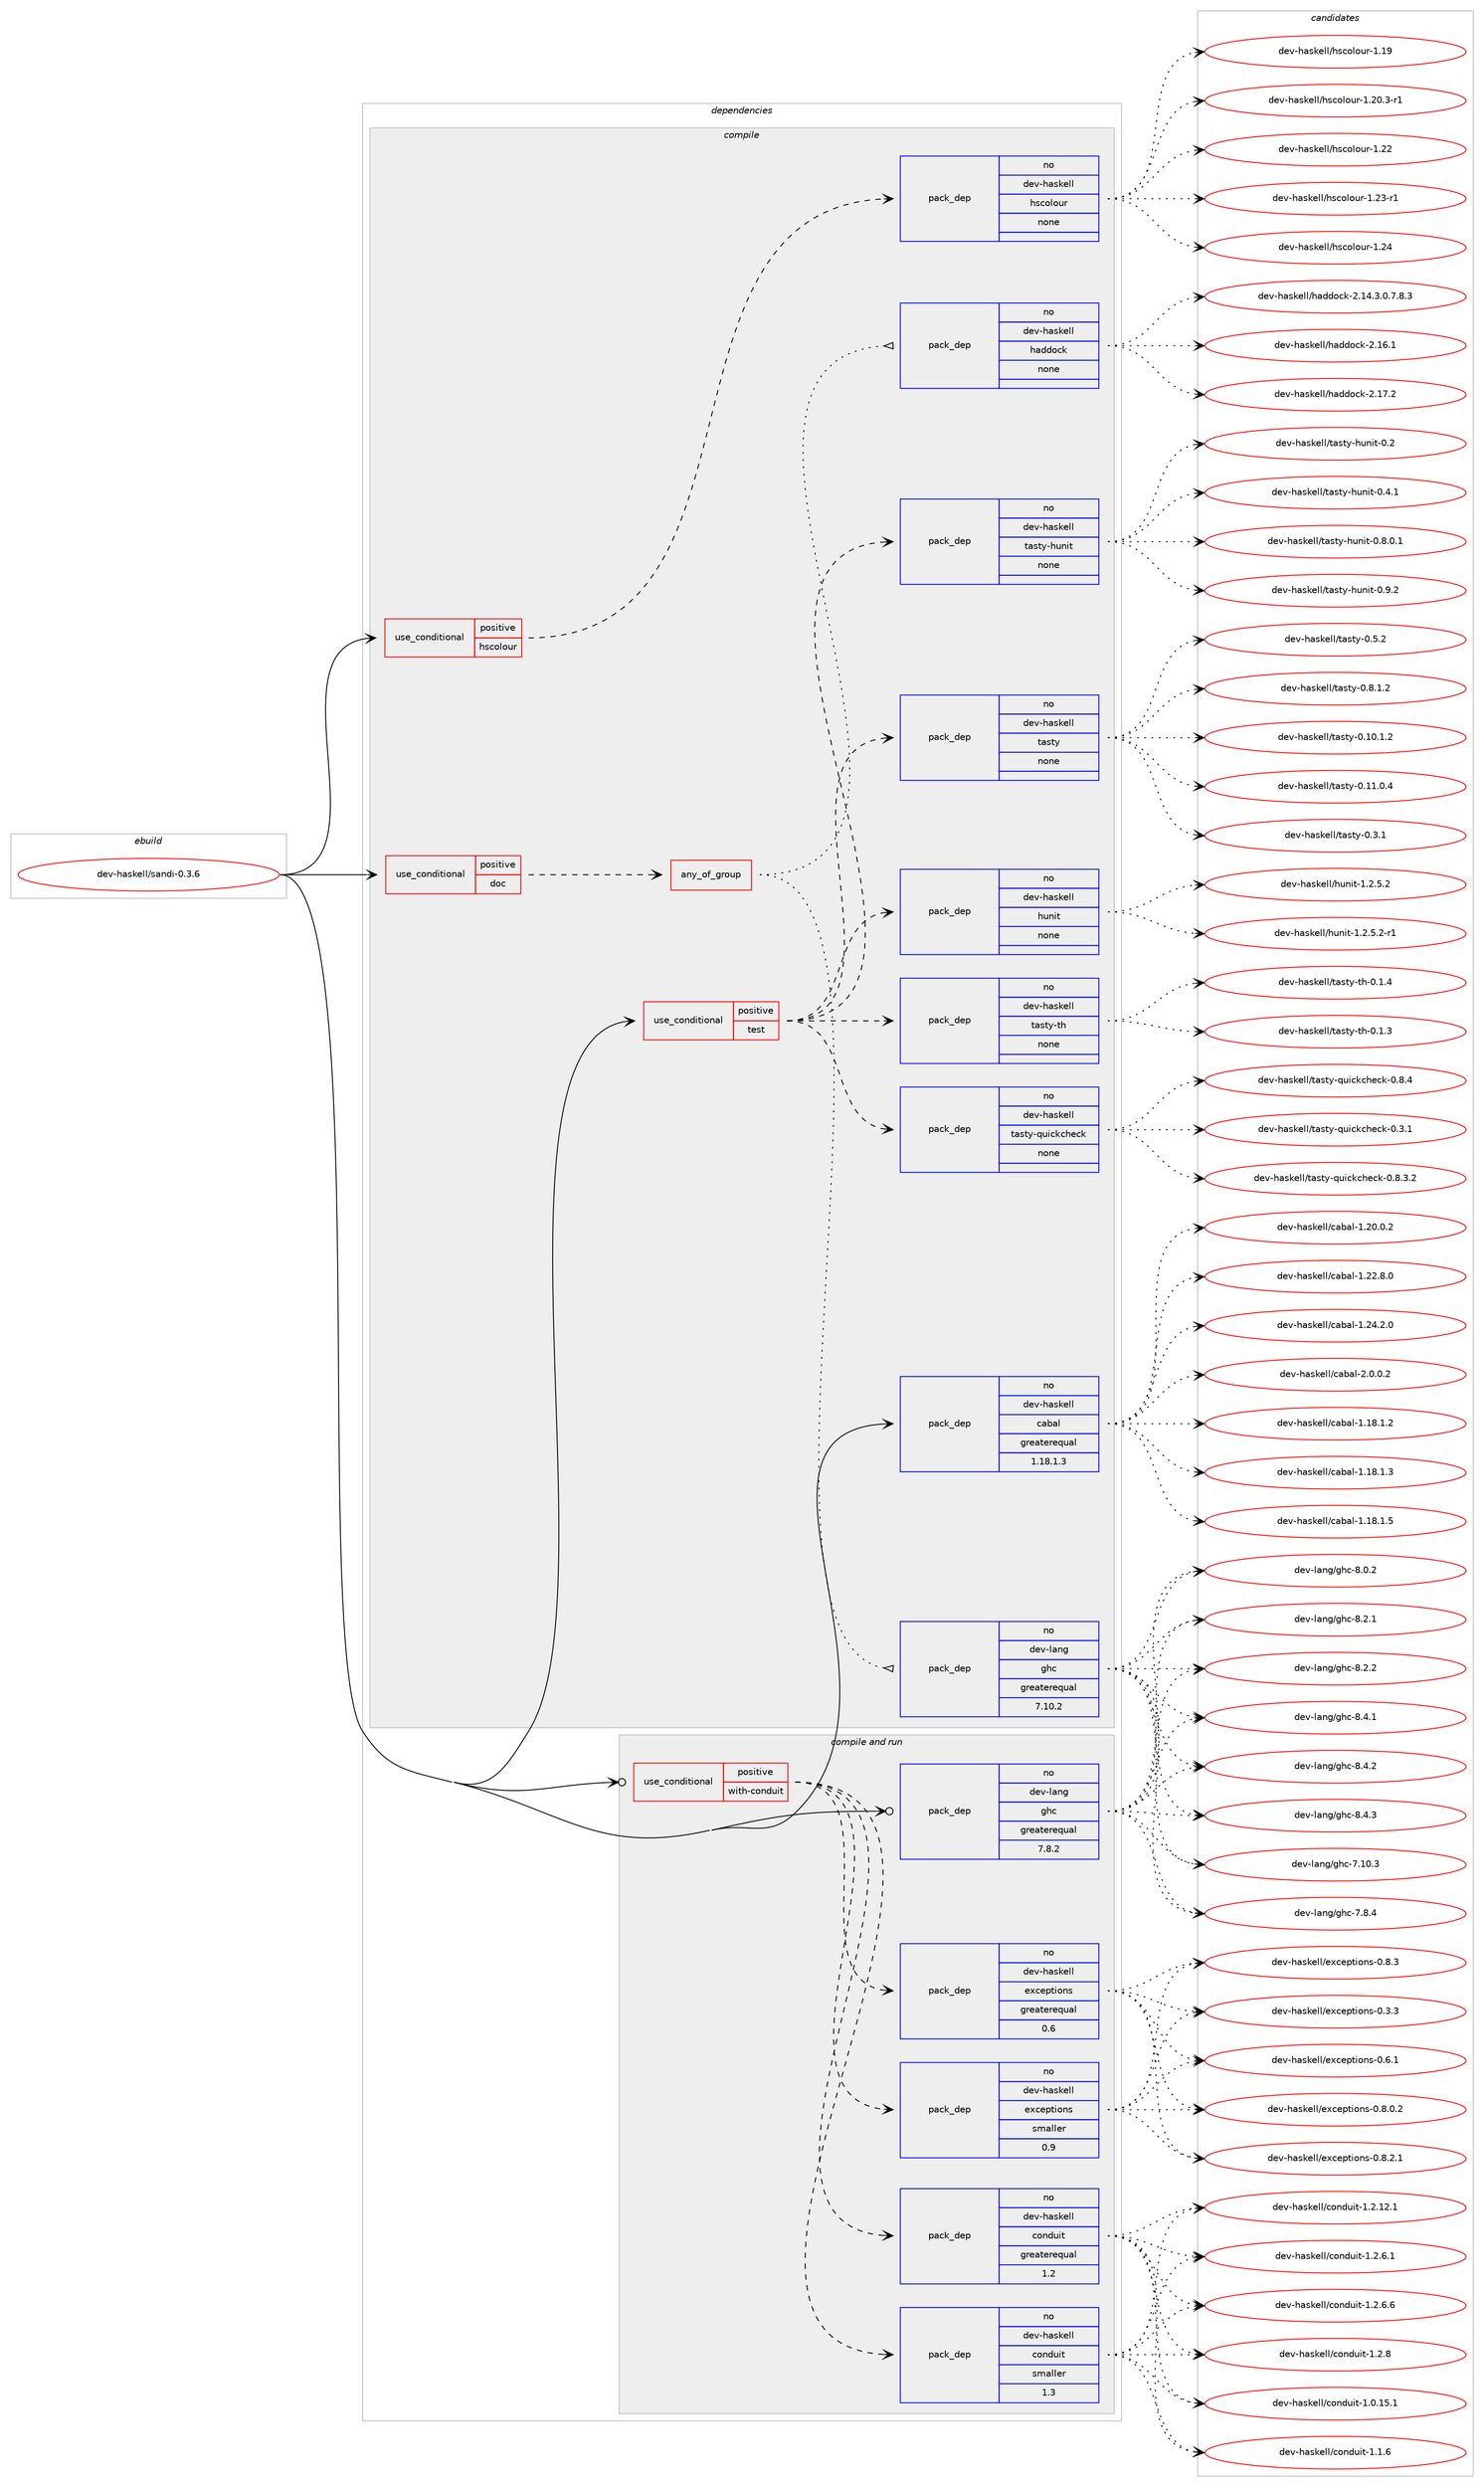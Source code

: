 digraph prolog {

# *************
# Graph options
# *************

newrank=true;
concentrate=true;
compound=true;
graph [rankdir=LR,fontname=Helvetica,fontsize=10,ranksep=1.5];#, ranksep=2.5, nodesep=0.2];
edge  [arrowhead=vee];
node  [fontname=Helvetica,fontsize=10];

# **********
# The ebuild
# **********

subgraph cluster_leftcol {
color=gray;
rank=same;
label=<<i>ebuild</i>>;
id [label="dev-haskell/sandi-0.3.6", color=red, width=4, href="../dev-haskell/sandi-0.3.6.svg"];
}

# ****************
# The dependencies
# ****************

subgraph cluster_midcol {
color=gray;
label=<<i>dependencies</i>>;
subgraph cluster_compile {
fillcolor="#eeeeee";
style=filled;
label=<<i>compile</i>>;
subgraph cond361266 {
dependency1342898 [label=<<TABLE BORDER="0" CELLBORDER="1" CELLSPACING="0" CELLPADDING="4"><TR><TD ROWSPAN="3" CELLPADDING="10">use_conditional</TD></TR><TR><TD>positive</TD></TR><TR><TD>doc</TD></TR></TABLE>>, shape=none, color=red];
subgraph any21481 {
dependency1342899 [label=<<TABLE BORDER="0" CELLBORDER="1" CELLSPACING="0" CELLPADDING="4"><TR><TD CELLPADDING="10">any_of_group</TD></TR></TABLE>>, shape=none, color=red];subgraph pack959599 {
dependency1342900 [label=<<TABLE BORDER="0" CELLBORDER="1" CELLSPACING="0" CELLPADDING="4" WIDTH="220"><TR><TD ROWSPAN="6" CELLPADDING="30">pack_dep</TD></TR><TR><TD WIDTH="110">no</TD></TR><TR><TD>dev-haskell</TD></TR><TR><TD>haddock</TD></TR><TR><TD>none</TD></TR><TR><TD></TD></TR></TABLE>>, shape=none, color=blue];
}
dependency1342899:e -> dependency1342900:w [weight=20,style="dotted",arrowhead="oinv"];
subgraph pack959600 {
dependency1342901 [label=<<TABLE BORDER="0" CELLBORDER="1" CELLSPACING="0" CELLPADDING="4" WIDTH="220"><TR><TD ROWSPAN="6" CELLPADDING="30">pack_dep</TD></TR><TR><TD WIDTH="110">no</TD></TR><TR><TD>dev-lang</TD></TR><TR><TD>ghc</TD></TR><TR><TD>greaterequal</TD></TR><TR><TD>7.10.2</TD></TR></TABLE>>, shape=none, color=blue];
}
dependency1342899:e -> dependency1342901:w [weight=20,style="dotted",arrowhead="oinv"];
}
dependency1342898:e -> dependency1342899:w [weight=20,style="dashed",arrowhead="vee"];
}
id:e -> dependency1342898:w [weight=20,style="solid",arrowhead="vee"];
subgraph cond361267 {
dependency1342902 [label=<<TABLE BORDER="0" CELLBORDER="1" CELLSPACING="0" CELLPADDING="4"><TR><TD ROWSPAN="3" CELLPADDING="10">use_conditional</TD></TR><TR><TD>positive</TD></TR><TR><TD>hscolour</TD></TR></TABLE>>, shape=none, color=red];
subgraph pack959601 {
dependency1342903 [label=<<TABLE BORDER="0" CELLBORDER="1" CELLSPACING="0" CELLPADDING="4" WIDTH="220"><TR><TD ROWSPAN="6" CELLPADDING="30">pack_dep</TD></TR><TR><TD WIDTH="110">no</TD></TR><TR><TD>dev-haskell</TD></TR><TR><TD>hscolour</TD></TR><TR><TD>none</TD></TR><TR><TD></TD></TR></TABLE>>, shape=none, color=blue];
}
dependency1342902:e -> dependency1342903:w [weight=20,style="dashed",arrowhead="vee"];
}
id:e -> dependency1342902:w [weight=20,style="solid",arrowhead="vee"];
subgraph cond361268 {
dependency1342904 [label=<<TABLE BORDER="0" CELLBORDER="1" CELLSPACING="0" CELLPADDING="4"><TR><TD ROWSPAN="3" CELLPADDING="10">use_conditional</TD></TR><TR><TD>positive</TD></TR><TR><TD>test</TD></TR></TABLE>>, shape=none, color=red];
subgraph pack959602 {
dependency1342905 [label=<<TABLE BORDER="0" CELLBORDER="1" CELLSPACING="0" CELLPADDING="4" WIDTH="220"><TR><TD ROWSPAN="6" CELLPADDING="30">pack_dep</TD></TR><TR><TD WIDTH="110">no</TD></TR><TR><TD>dev-haskell</TD></TR><TR><TD>hunit</TD></TR><TR><TD>none</TD></TR><TR><TD></TD></TR></TABLE>>, shape=none, color=blue];
}
dependency1342904:e -> dependency1342905:w [weight=20,style="dashed",arrowhead="vee"];
subgraph pack959603 {
dependency1342906 [label=<<TABLE BORDER="0" CELLBORDER="1" CELLSPACING="0" CELLPADDING="4" WIDTH="220"><TR><TD ROWSPAN="6" CELLPADDING="30">pack_dep</TD></TR><TR><TD WIDTH="110">no</TD></TR><TR><TD>dev-haskell</TD></TR><TR><TD>tasty</TD></TR><TR><TD>none</TD></TR><TR><TD></TD></TR></TABLE>>, shape=none, color=blue];
}
dependency1342904:e -> dependency1342906:w [weight=20,style="dashed",arrowhead="vee"];
subgraph pack959604 {
dependency1342907 [label=<<TABLE BORDER="0" CELLBORDER="1" CELLSPACING="0" CELLPADDING="4" WIDTH="220"><TR><TD ROWSPAN="6" CELLPADDING="30">pack_dep</TD></TR><TR><TD WIDTH="110">no</TD></TR><TR><TD>dev-haskell</TD></TR><TR><TD>tasty-hunit</TD></TR><TR><TD>none</TD></TR><TR><TD></TD></TR></TABLE>>, shape=none, color=blue];
}
dependency1342904:e -> dependency1342907:w [weight=20,style="dashed",arrowhead="vee"];
subgraph pack959605 {
dependency1342908 [label=<<TABLE BORDER="0" CELLBORDER="1" CELLSPACING="0" CELLPADDING="4" WIDTH="220"><TR><TD ROWSPAN="6" CELLPADDING="30">pack_dep</TD></TR><TR><TD WIDTH="110">no</TD></TR><TR><TD>dev-haskell</TD></TR><TR><TD>tasty-quickcheck</TD></TR><TR><TD>none</TD></TR><TR><TD></TD></TR></TABLE>>, shape=none, color=blue];
}
dependency1342904:e -> dependency1342908:w [weight=20,style="dashed",arrowhead="vee"];
subgraph pack959606 {
dependency1342909 [label=<<TABLE BORDER="0" CELLBORDER="1" CELLSPACING="0" CELLPADDING="4" WIDTH="220"><TR><TD ROWSPAN="6" CELLPADDING="30">pack_dep</TD></TR><TR><TD WIDTH="110">no</TD></TR><TR><TD>dev-haskell</TD></TR><TR><TD>tasty-th</TD></TR><TR><TD>none</TD></TR><TR><TD></TD></TR></TABLE>>, shape=none, color=blue];
}
dependency1342904:e -> dependency1342909:w [weight=20,style="dashed",arrowhead="vee"];
}
id:e -> dependency1342904:w [weight=20,style="solid",arrowhead="vee"];
subgraph pack959607 {
dependency1342910 [label=<<TABLE BORDER="0" CELLBORDER="1" CELLSPACING="0" CELLPADDING="4" WIDTH="220"><TR><TD ROWSPAN="6" CELLPADDING="30">pack_dep</TD></TR><TR><TD WIDTH="110">no</TD></TR><TR><TD>dev-haskell</TD></TR><TR><TD>cabal</TD></TR><TR><TD>greaterequal</TD></TR><TR><TD>1.18.1.3</TD></TR></TABLE>>, shape=none, color=blue];
}
id:e -> dependency1342910:w [weight=20,style="solid",arrowhead="vee"];
}
subgraph cluster_compileandrun {
fillcolor="#eeeeee";
style=filled;
label=<<i>compile and run</i>>;
subgraph cond361269 {
dependency1342911 [label=<<TABLE BORDER="0" CELLBORDER="1" CELLSPACING="0" CELLPADDING="4"><TR><TD ROWSPAN="3" CELLPADDING="10">use_conditional</TD></TR><TR><TD>positive</TD></TR><TR><TD>with-conduit</TD></TR></TABLE>>, shape=none, color=red];
subgraph pack959608 {
dependency1342912 [label=<<TABLE BORDER="0" CELLBORDER="1" CELLSPACING="0" CELLPADDING="4" WIDTH="220"><TR><TD ROWSPAN="6" CELLPADDING="30">pack_dep</TD></TR><TR><TD WIDTH="110">no</TD></TR><TR><TD>dev-haskell</TD></TR><TR><TD>conduit</TD></TR><TR><TD>greaterequal</TD></TR><TR><TD>1.2</TD></TR></TABLE>>, shape=none, color=blue];
}
dependency1342911:e -> dependency1342912:w [weight=20,style="dashed",arrowhead="vee"];
subgraph pack959609 {
dependency1342913 [label=<<TABLE BORDER="0" CELLBORDER="1" CELLSPACING="0" CELLPADDING="4" WIDTH="220"><TR><TD ROWSPAN="6" CELLPADDING="30">pack_dep</TD></TR><TR><TD WIDTH="110">no</TD></TR><TR><TD>dev-haskell</TD></TR><TR><TD>conduit</TD></TR><TR><TD>smaller</TD></TR><TR><TD>1.3</TD></TR></TABLE>>, shape=none, color=blue];
}
dependency1342911:e -> dependency1342913:w [weight=20,style="dashed",arrowhead="vee"];
subgraph pack959610 {
dependency1342914 [label=<<TABLE BORDER="0" CELLBORDER="1" CELLSPACING="0" CELLPADDING="4" WIDTH="220"><TR><TD ROWSPAN="6" CELLPADDING="30">pack_dep</TD></TR><TR><TD WIDTH="110">no</TD></TR><TR><TD>dev-haskell</TD></TR><TR><TD>exceptions</TD></TR><TR><TD>greaterequal</TD></TR><TR><TD>0.6</TD></TR></TABLE>>, shape=none, color=blue];
}
dependency1342911:e -> dependency1342914:w [weight=20,style="dashed",arrowhead="vee"];
subgraph pack959611 {
dependency1342915 [label=<<TABLE BORDER="0" CELLBORDER="1" CELLSPACING="0" CELLPADDING="4" WIDTH="220"><TR><TD ROWSPAN="6" CELLPADDING="30">pack_dep</TD></TR><TR><TD WIDTH="110">no</TD></TR><TR><TD>dev-haskell</TD></TR><TR><TD>exceptions</TD></TR><TR><TD>smaller</TD></TR><TR><TD>0.9</TD></TR></TABLE>>, shape=none, color=blue];
}
dependency1342911:e -> dependency1342915:w [weight=20,style="dashed",arrowhead="vee"];
}
id:e -> dependency1342911:w [weight=20,style="solid",arrowhead="odotvee"];
subgraph pack959612 {
dependency1342916 [label=<<TABLE BORDER="0" CELLBORDER="1" CELLSPACING="0" CELLPADDING="4" WIDTH="220"><TR><TD ROWSPAN="6" CELLPADDING="30">pack_dep</TD></TR><TR><TD WIDTH="110">no</TD></TR><TR><TD>dev-lang</TD></TR><TR><TD>ghc</TD></TR><TR><TD>greaterequal</TD></TR><TR><TD>7.8.2</TD></TR></TABLE>>, shape=none, color=blue];
}
id:e -> dependency1342916:w [weight=20,style="solid",arrowhead="odotvee"];
}
subgraph cluster_run {
fillcolor="#eeeeee";
style=filled;
label=<<i>run</i>>;
}
}

# **************
# The candidates
# **************

subgraph cluster_choices {
rank=same;
color=gray;
label=<<i>candidates</i>>;

subgraph choice959599 {
color=black;
nodesep=1;
choice1001011184510497115107101108108471049710010011199107455046495246514648465546564651 [label="dev-haskell/haddock-2.14.3.0.7.8.3", color=red, width=4,href="../dev-haskell/haddock-2.14.3.0.7.8.3.svg"];
choice100101118451049711510710110810847104971001001119910745504649544649 [label="dev-haskell/haddock-2.16.1", color=red, width=4,href="../dev-haskell/haddock-2.16.1.svg"];
choice100101118451049711510710110810847104971001001119910745504649554650 [label="dev-haskell/haddock-2.17.2", color=red, width=4,href="../dev-haskell/haddock-2.17.2.svg"];
dependency1342900:e -> choice1001011184510497115107101108108471049710010011199107455046495246514648465546564651:w [style=dotted,weight="100"];
dependency1342900:e -> choice100101118451049711510710110810847104971001001119910745504649544649:w [style=dotted,weight="100"];
dependency1342900:e -> choice100101118451049711510710110810847104971001001119910745504649554650:w [style=dotted,weight="100"];
}
subgraph choice959600 {
color=black;
nodesep=1;
choice1001011184510897110103471031049945554649484651 [label="dev-lang/ghc-7.10.3", color=red, width=4,href="../dev-lang/ghc-7.10.3.svg"];
choice10010111845108971101034710310499455546564652 [label="dev-lang/ghc-7.8.4", color=red, width=4,href="../dev-lang/ghc-7.8.4.svg"];
choice10010111845108971101034710310499455646484650 [label="dev-lang/ghc-8.0.2", color=red, width=4,href="../dev-lang/ghc-8.0.2.svg"];
choice10010111845108971101034710310499455646504649 [label="dev-lang/ghc-8.2.1", color=red, width=4,href="../dev-lang/ghc-8.2.1.svg"];
choice10010111845108971101034710310499455646504650 [label="dev-lang/ghc-8.2.2", color=red, width=4,href="../dev-lang/ghc-8.2.2.svg"];
choice10010111845108971101034710310499455646524649 [label="dev-lang/ghc-8.4.1", color=red, width=4,href="../dev-lang/ghc-8.4.1.svg"];
choice10010111845108971101034710310499455646524650 [label="dev-lang/ghc-8.4.2", color=red, width=4,href="../dev-lang/ghc-8.4.2.svg"];
choice10010111845108971101034710310499455646524651 [label="dev-lang/ghc-8.4.3", color=red, width=4,href="../dev-lang/ghc-8.4.3.svg"];
dependency1342901:e -> choice1001011184510897110103471031049945554649484651:w [style=dotted,weight="100"];
dependency1342901:e -> choice10010111845108971101034710310499455546564652:w [style=dotted,weight="100"];
dependency1342901:e -> choice10010111845108971101034710310499455646484650:w [style=dotted,weight="100"];
dependency1342901:e -> choice10010111845108971101034710310499455646504649:w [style=dotted,weight="100"];
dependency1342901:e -> choice10010111845108971101034710310499455646504650:w [style=dotted,weight="100"];
dependency1342901:e -> choice10010111845108971101034710310499455646524649:w [style=dotted,weight="100"];
dependency1342901:e -> choice10010111845108971101034710310499455646524650:w [style=dotted,weight="100"];
dependency1342901:e -> choice10010111845108971101034710310499455646524651:w [style=dotted,weight="100"];
}
subgraph choice959601 {
color=black;
nodesep=1;
choice100101118451049711510710110810847104115991111081111171144549464957 [label="dev-haskell/hscolour-1.19", color=red, width=4,href="../dev-haskell/hscolour-1.19.svg"];
choice10010111845104971151071011081084710411599111108111117114454946504846514511449 [label="dev-haskell/hscolour-1.20.3-r1", color=red, width=4,href="../dev-haskell/hscolour-1.20.3-r1.svg"];
choice100101118451049711510710110810847104115991111081111171144549465050 [label="dev-haskell/hscolour-1.22", color=red, width=4,href="../dev-haskell/hscolour-1.22.svg"];
choice1001011184510497115107101108108471041159911110811111711445494650514511449 [label="dev-haskell/hscolour-1.23-r1", color=red, width=4,href="../dev-haskell/hscolour-1.23-r1.svg"];
choice100101118451049711510710110810847104115991111081111171144549465052 [label="dev-haskell/hscolour-1.24", color=red, width=4,href="../dev-haskell/hscolour-1.24.svg"];
dependency1342903:e -> choice100101118451049711510710110810847104115991111081111171144549464957:w [style=dotted,weight="100"];
dependency1342903:e -> choice10010111845104971151071011081084710411599111108111117114454946504846514511449:w [style=dotted,weight="100"];
dependency1342903:e -> choice100101118451049711510710110810847104115991111081111171144549465050:w [style=dotted,weight="100"];
dependency1342903:e -> choice1001011184510497115107101108108471041159911110811111711445494650514511449:w [style=dotted,weight="100"];
dependency1342903:e -> choice100101118451049711510710110810847104115991111081111171144549465052:w [style=dotted,weight="100"];
}
subgraph choice959602 {
color=black;
nodesep=1;
choice1001011184510497115107101108108471041171101051164549465046534650 [label="dev-haskell/hunit-1.2.5.2", color=red, width=4,href="../dev-haskell/hunit-1.2.5.2.svg"];
choice10010111845104971151071011081084710411711010511645494650465346504511449 [label="dev-haskell/hunit-1.2.5.2-r1", color=red, width=4,href="../dev-haskell/hunit-1.2.5.2-r1.svg"];
dependency1342905:e -> choice1001011184510497115107101108108471041171101051164549465046534650:w [style=dotted,weight="100"];
dependency1342905:e -> choice10010111845104971151071011081084710411711010511645494650465346504511449:w [style=dotted,weight="100"];
}
subgraph choice959603 {
color=black;
nodesep=1;
choice10010111845104971151071011081084711697115116121454846494846494650 [label="dev-haskell/tasty-0.10.1.2", color=red, width=4,href="../dev-haskell/tasty-0.10.1.2.svg"];
choice10010111845104971151071011081084711697115116121454846494946484652 [label="dev-haskell/tasty-0.11.0.4", color=red, width=4,href="../dev-haskell/tasty-0.11.0.4.svg"];
choice10010111845104971151071011081084711697115116121454846514649 [label="dev-haskell/tasty-0.3.1", color=red, width=4,href="../dev-haskell/tasty-0.3.1.svg"];
choice10010111845104971151071011081084711697115116121454846534650 [label="dev-haskell/tasty-0.5.2", color=red, width=4,href="../dev-haskell/tasty-0.5.2.svg"];
choice100101118451049711510710110810847116971151161214548465646494650 [label="dev-haskell/tasty-0.8.1.2", color=red, width=4,href="../dev-haskell/tasty-0.8.1.2.svg"];
dependency1342906:e -> choice10010111845104971151071011081084711697115116121454846494846494650:w [style=dotted,weight="100"];
dependency1342906:e -> choice10010111845104971151071011081084711697115116121454846494946484652:w [style=dotted,weight="100"];
dependency1342906:e -> choice10010111845104971151071011081084711697115116121454846514649:w [style=dotted,weight="100"];
dependency1342906:e -> choice10010111845104971151071011081084711697115116121454846534650:w [style=dotted,weight="100"];
dependency1342906:e -> choice100101118451049711510710110810847116971151161214548465646494650:w [style=dotted,weight="100"];
}
subgraph choice959604 {
color=black;
nodesep=1;
choice100101118451049711510710110810847116971151161214510411711010511645484650 [label="dev-haskell/tasty-hunit-0.2", color=red, width=4,href="../dev-haskell/tasty-hunit-0.2.svg"];
choice1001011184510497115107101108108471169711511612145104117110105116454846524649 [label="dev-haskell/tasty-hunit-0.4.1", color=red, width=4,href="../dev-haskell/tasty-hunit-0.4.1.svg"];
choice10010111845104971151071011081084711697115116121451041171101051164548465646484649 [label="dev-haskell/tasty-hunit-0.8.0.1", color=red, width=4,href="../dev-haskell/tasty-hunit-0.8.0.1.svg"];
choice1001011184510497115107101108108471169711511612145104117110105116454846574650 [label="dev-haskell/tasty-hunit-0.9.2", color=red, width=4,href="../dev-haskell/tasty-hunit-0.9.2.svg"];
dependency1342907:e -> choice100101118451049711510710110810847116971151161214510411711010511645484650:w [style=dotted,weight="100"];
dependency1342907:e -> choice1001011184510497115107101108108471169711511612145104117110105116454846524649:w [style=dotted,weight="100"];
dependency1342907:e -> choice10010111845104971151071011081084711697115116121451041171101051164548465646484649:w [style=dotted,weight="100"];
dependency1342907:e -> choice1001011184510497115107101108108471169711511612145104117110105116454846574650:w [style=dotted,weight="100"];
}
subgraph choice959605 {
color=black;
nodesep=1;
choice1001011184510497115107101108108471169711511612145113117105991079910410199107454846514649 [label="dev-haskell/tasty-quickcheck-0.3.1", color=red, width=4,href="../dev-haskell/tasty-quickcheck-0.3.1.svg"];
choice10010111845104971151071011081084711697115116121451131171059910799104101991074548465646514650 [label="dev-haskell/tasty-quickcheck-0.8.3.2", color=red, width=4,href="../dev-haskell/tasty-quickcheck-0.8.3.2.svg"];
choice1001011184510497115107101108108471169711511612145113117105991079910410199107454846564652 [label="dev-haskell/tasty-quickcheck-0.8.4", color=red, width=4,href="../dev-haskell/tasty-quickcheck-0.8.4.svg"];
dependency1342908:e -> choice1001011184510497115107101108108471169711511612145113117105991079910410199107454846514649:w [style=dotted,weight="100"];
dependency1342908:e -> choice10010111845104971151071011081084711697115116121451131171059910799104101991074548465646514650:w [style=dotted,weight="100"];
dependency1342908:e -> choice1001011184510497115107101108108471169711511612145113117105991079910410199107454846564652:w [style=dotted,weight="100"];
}
subgraph choice959606 {
color=black;
nodesep=1;
choice1001011184510497115107101108108471169711511612145116104454846494651 [label="dev-haskell/tasty-th-0.1.3", color=red, width=4,href="../dev-haskell/tasty-th-0.1.3.svg"];
choice1001011184510497115107101108108471169711511612145116104454846494652 [label="dev-haskell/tasty-th-0.1.4", color=red, width=4,href="../dev-haskell/tasty-th-0.1.4.svg"];
dependency1342909:e -> choice1001011184510497115107101108108471169711511612145116104454846494651:w [style=dotted,weight="100"];
dependency1342909:e -> choice1001011184510497115107101108108471169711511612145116104454846494652:w [style=dotted,weight="100"];
}
subgraph choice959607 {
color=black;
nodesep=1;
choice10010111845104971151071011081084799979897108454946495646494650 [label="dev-haskell/cabal-1.18.1.2", color=red, width=4,href="../dev-haskell/cabal-1.18.1.2.svg"];
choice10010111845104971151071011081084799979897108454946495646494651 [label="dev-haskell/cabal-1.18.1.3", color=red, width=4,href="../dev-haskell/cabal-1.18.1.3.svg"];
choice10010111845104971151071011081084799979897108454946495646494653 [label="dev-haskell/cabal-1.18.1.5", color=red, width=4,href="../dev-haskell/cabal-1.18.1.5.svg"];
choice10010111845104971151071011081084799979897108454946504846484650 [label="dev-haskell/cabal-1.20.0.2", color=red, width=4,href="../dev-haskell/cabal-1.20.0.2.svg"];
choice10010111845104971151071011081084799979897108454946505046564648 [label="dev-haskell/cabal-1.22.8.0", color=red, width=4,href="../dev-haskell/cabal-1.22.8.0.svg"];
choice10010111845104971151071011081084799979897108454946505246504648 [label="dev-haskell/cabal-1.24.2.0", color=red, width=4,href="../dev-haskell/cabal-1.24.2.0.svg"];
choice100101118451049711510710110810847999798971084550464846484650 [label="dev-haskell/cabal-2.0.0.2", color=red, width=4,href="../dev-haskell/cabal-2.0.0.2.svg"];
dependency1342910:e -> choice10010111845104971151071011081084799979897108454946495646494650:w [style=dotted,weight="100"];
dependency1342910:e -> choice10010111845104971151071011081084799979897108454946495646494651:w [style=dotted,weight="100"];
dependency1342910:e -> choice10010111845104971151071011081084799979897108454946495646494653:w [style=dotted,weight="100"];
dependency1342910:e -> choice10010111845104971151071011081084799979897108454946504846484650:w [style=dotted,weight="100"];
dependency1342910:e -> choice10010111845104971151071011081084799979897108454946505046564648:w [style=dotted,weight="100"];
dependency1342910:e -> choice10010111845104971151071011081084799979897108454946505246504648:w [style=dotted,weight="100"];
dependency1342910:e -> choice100101118451049711510710110810847999798971084550464846484650:w [style=dotted,weight="100"];
}
subgraph choice959608 {
color=black;
nodesep=1;
choice10010111845104971151071011081084799111110100117105116454946484649534649 [label="dev-haskell/conduit-1.0.15.1", color=red, width=4,href="../dev-haskell/conduit-1.0.15.1.svg"];
choice10010111845104971151071011081084799111110100117105116454946494654 [label="dev-haskell/conduit-1.1.6", color=red, width=4,href="../dev-haskell/conduit-1.1.6.svg"];
choice10010111845104971151071011081084799111110100117105116454946504649504649 [label="dev-haskell/conduit-1.2.12.1", color=red, width=4,href="../dev-haskell/conduit-1.2.12.1.svg"];
choice100101118451049711510710110810847991111101001171051164549465046544649 [label="dev-haskell/conduit-1.2.6.1", color=red, width=4,href="../dev-haskell/conduit-1.2.6.1.svg"];
choice100101118451049711510710110810847991111101001171051164549465046544654 [label="dev-haskell/conduit-1.2.6.6", color=red, width=4,href="../dev-haskell/conduit-1.2.6.6.svg"];
choice10010111845104971151071011081084799111110100117105116454946504656 [label="dev-haskell/conduit-1.2.8", color=red, width=4,href="../dev-haskell/conduit-1.2.8.svg"];
dependency1342912:e -> choice10010111845104971151071011081084799111110100117105116454946484649534649:w [style=dotted,weight="100"];
dependency1342912:e -> choice10010111845104971151071011081084799111110100117105116454946494654:w [style=dotted,weight="100"];
dependency1342912:e -> choice10010111845104971151071011081084799111110100117105116454946504649504649:w [style=dotted,weight="100"];
dependency1342912:e -> choice100101118451049711510710110810847991111101001171051164549465046544649:w [style=dotted,weight="100"];
dependency1342912:e -> choice100101118451049711510710110810847991111101001171051164549465046544654:w [style=dotted,weight="100"];
dependency1342912:e -> choice10010111845104971151071011081084799111110100117105116454946504656:w [style=dotted,weight="100"];
}
subgraph choice959609 {
color=black;
nodesep=1;
choice10010111845104971151071011081084799111110100117105116454946484649534649 [label="dev-haskell/conduit-1.0.15.1", color=red, width=4,href="../dev-haskell/conduit-1.0.15.1.svg"];
choice10010111845104971151071011081084799111110100117105116454946494654 [label="dev-haskell/conduit-1.1.6", color=red, width=4,href="../dev-haskell/conduit-1.1.6.svg"];
choice10010111845104971151071011081084799111110100117105116454946504649504649 [label="dev-haskell/conduit-1.2.12.1", color=red, width=4,href="../dev-haskell/conduit-1.2.12.1.svg"];
choice100101118451049711510710110810847991111101001171051164549465046544649 [label="dev-haskell/conduit-1.2.6.1", color=red, width=4,href="../dev-haskell/conduit-1.2.6.1.svg"];
choice100101118451049711510710110810847991111101001171051164549465046544654 [label="dev-haskell/conduit-1.2.6.6", color=red, width=4,href="../dev-haskell/conduit-1.2.6.6.svg"];
choice10010111845104971151071011081084799111110100117105116454946504656 [label="dev-haskell/conduit-1.2.8", color=red, width=4,href="../dev-haskell/conduit-1.2.8.svg"];
dependency1342913:e -> choice10010111845104971151071011081084799111110100117105116454946484649534649:w [style=dotted,weight="100"];
dependency1342913:e -> choice10010111845104971151071011081084799111110100117105116454946494654:w [style=dotted,weight="100"];
dependency1342913:e -> choice10010111845104971151071011081084799111110100117105116454946504649504649:w [style=dotted,weight="100"];
dependency1342913:e -> choice100101118451049711510710110810847991111101001171051164549465046544649:w [style=dotted,weight="100"];
dependency1342913:e -> choice100101118451049711510710110810847991111101001171051164549465046544654:w [style=dotted,weight="100"];
dependency1342913:e -> choice10010111845104971151071011081084799111110100117105116454946504656:w [style=dotted,weight="100"];
}
subgraph choice959610 {
color=black;
nodesep=1;
choice10010111845104971151071011081084710112099101112116105111110115454846514651 [label="dev-haskell/exceptions-0.3.3", color=red, width=4,href="../dev-haskell/exceptions-0.3.3.svg"];
choice10010111845104971151071011081084710112099101112116105111110115454846544649 [label="dev-haskell/exceptions-0.6.1", color=red, width=4,href="../dev-haskell/exceptions-0.6.1.svg"];
choice100101118451049711510710110810847101120991011121161051111101154548465646484650 [label="dev-haskell/exceptions-0.8.0.2", color=red, width=4,href="../dev-haskell/exceptions-0.8.0.2.svg"];
choice100101118451049711510710110810847101120991011121161051111101154548465646504649 [label="dev-haskell/exceptions-0.8.2.1", color=red, width=4,href="../dev-haskell/exceptions-0.8.2.1.svg"];
choice10010111845104971151071011081084710112099101112116105111110115454846564651 [label="dev-haskell/exceptions-0.8.3", color=red, width=4,href="../dev-haskell/exceptions-0.8.3.svg"];
dependency1342914:e -> choice10010111845104971151071011081084710112099101112116105111110115454846514651:w [style=dotted,weight="100"];
dependency1342914:e -> choice10010111845104971151071011081084710112099101112116105111110115454846544649:w [style=dotted,weight="100"];
dependency1342914:e -> choice100101118451049711510710110810847101120991011121161051111101154548465646484650:w [style=dotted,weight="100"];
dependency1342914:e -> choice100101118451049711510710110810847101120991011121161051111101154548465646504649:w [style=dotted,weight="100"];
dependency1342914:e -> choice10010111845104971151071011081084710112099101112116105111110115454846564651:w [style=dotted,weight="100"];
}
subgraph choice959611 {
color=black;
nodesep=1;
choice10010111845104971151071011081084710112099101112116105111110115454846514651 [label="dev-haskell/exceptions-0.3.3", color=red, width=4,href="../dev-haskell/exceptions-0.3.3.svg"];
choice10010111845104971151071011081084710112099101112116105111110115454846544649 [label="dev-haskell/exceptions-0.6.1", color=red, width=4,href="../dev-haskell/exceptions-0.6.1.svg"];
choice100101118451049711510710110810847101120991011121161051111101154548465646484650 [label="dev-haskell/exceptions-0.8.0.2", color=red, width=4,href="../dev-haskell/exceptions-0.8.0.2.svg"];
choice100101118451049711510710110810847101120991011121161051111101154548465646504649 [label="dev-haskell/exceptions-0.8.2.1", color=red, width=4,href="../dev-haskell/exceptions-0.8.2.1.svg"];
choice10010111845104971151071011081084710112099101112116105111110115454846564651 [label="dev-haskell/exceptions-0.8.3", color=red, width=4,href="../dev-haskell/exceptions-0.8.3.svg"];
dependency1342915:e -> choice10010111845104971151071011081084710112099101112116105111110115454846514651:w [style=dotted,weight="100"];
dependency1342915:e -> choice10010111845104971151071011081084710112099101112116105111110115454846544649:w [style=dotted,weight="100"];
dependency1342915:e -> choice100101118451049711510710110810847101120991011121161051111101154548465646484650:w [style=dotted,weight="100"];
dependency1342915:e -> choice100101118451049711510710110810847101120991011121161051111101154548465646504649:w [style=dotted,weight="100"];
dependency1342915:e -> choice10010111845104971151071011081084710112099101112116105111110115454846564651:w [style=dotted,weight="100"];
}
subgraph choice959612 {
color=black;
nodesep=1;
choice1001011184510897110103471031049945554649484651 [label="dev-lang/ghc-7.10.3", color=red, width=4,href="../dev-lang/ghc-7.10.3.svg"];
choice10010111845108971101034710310499455546564652 [label="dev-lang/ghc-7.8.4", color=red, width=4,href="../dev-lang/ghc-7.8.4.svg"];
choice10010111845108971101034710310499455646484650 [label="dev-lang/ghc-8.0.2", color=red, width=4,href="../dev-lang/ghc-8.0.2.svg"];
choice10010111845108971101034710310499455646504649 [label="dev-lang/ghc-8.2.1", color=red, width=4,href="../dev-lang/ghc-8.2.1.svg"];
choice10010111845108971101034710310499455646504650 [label="dev-lang/ghc-8.2.2", color=red, width=4,href="../dev-lang/ghc-8.2.2.svg"];
choice10010111845108971101034710310499455646524649 [label="dev-lang/ghc-8.4.1", color=red, width=4,href="../dev-lang/ghc-8.4.1.svg"];
choice10010111845108971101034710310499455646524650 [label="dev-lang/ghc-8.4.2", color=red, width=4,href="../dev-lang/ghc-8.4.2.svg"];
choice10010111845108971101034710310499455646524651 [label="dev-lang/ghc-8.4.3", color=red, width=4,href="../dev-lang/ghc-8.4.3.svg"];
dependency1342916:e -> choice1001011184510897110103471031049945554649484651:w [style=dotted,weight="100"];
dependency1342916:e -> choice10010111845108971101034710310499455546564652:w [style=dotted,weight="100"];
dependency1342916:e -> choice10010111845108971101034710310499455646484650:w [style=dotted,weight="100"];
dependency1342916:e -> choice10010111845108971101034710310499455646504649:w [style=dotted,weight="100"];
dependency1342916:e -> choice10010111845108971101034710310499455646504650:w [style=dotted,weight="100"];
dependency1342916:e -> choice10010111845108971101034710310499455646524649:w [style=dotted,weight="100"];
dependency1342916:e -> choice10010111845108971101034710310499455646524650:w [style=dotted,weight="100"];
dependency1342916:e -> choice10010111845108971101034710310499455646524651:w [style=dotted,weight="100"];
}
}

}
